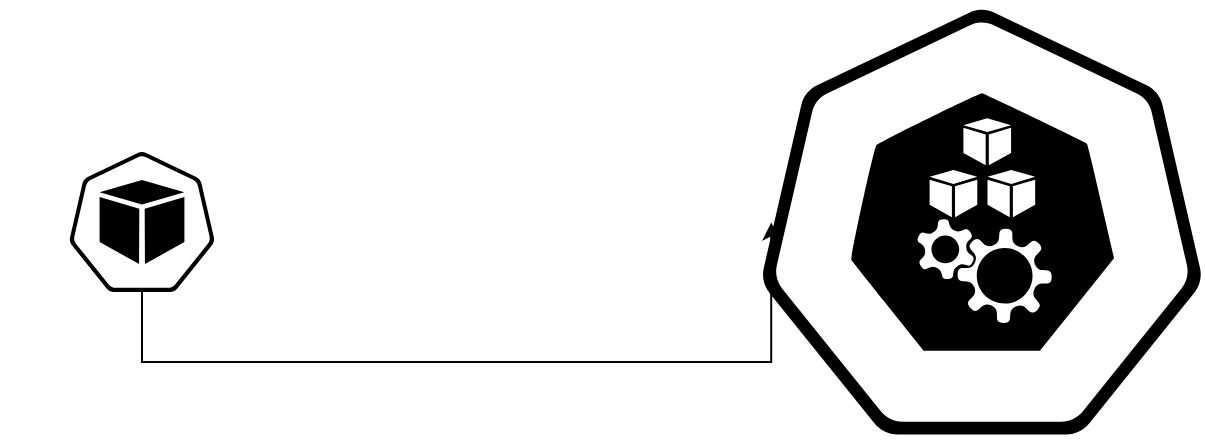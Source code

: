 <mxfile version="20.8.10" type="github"><diagram name="Page-1" id="fPb-mU0a2XyC5n4IUtj-"><mxGraphModel dx="1032" dy="2210" grid="1" gridSize="10" guides="1" tooltips="1" connect="1" arrows="1" fold="1" page="1" pageScale="1" pageWidth="850" pageHeight="1100" math="0" shadow="0"><root><mxCell id="0"/><mxCell id="1" parent="0"/><mxCell id="GF9TJM2S_NWTnQ3V3Qof-109" style="edgeStyle=orthogonalEdgeStyle;rounded=0;orthogonalLoop=1;jettySize=auto;html=1;entryX=0.021;entryY=0.501;entryDx=0;entryDy=0;entryPerimeter=0;" parent="1" source="GF9TJM2S_NWTnQ3V3Qof-7" target="GF9TJM2S_NWTnQ3V3Qof-8" edge="1"><mxGeometry relative="1" as="geometry"><Array as="points"><mxPoint x="130" y="-550"/><mxPoint x="445" y="-550"/></Array></mxGeometry></mxCell><mxCell id="GF9TJM2S_NWTnQ3V3Qof-7" value="" style="sketch=0;html=1;dashed=0;whitespace=wrap;points=[[0.005,0.63,0],[0.1,0.2,0],[0.9,0.2,0],[0.5,0,0],[0.995,0.63,0],[0.72,0.99,0],[0.5,1,0],[0.28,0.99,0]];verticalLabelPosition=bottom;align=center;verticalAlign=top;shape=mxgraph.kubernetes.icon;prIcon=pod;labelBackgroundColor=none;" parent="1" vertex="1"><mxGeometry x="60" y="-655" width="140" height="70" as="geometry"/></mxCell><mxCell id="GF9TJM2S_NWTnQ3V3Qof-8" value="" style="sketch=0;html=1;dashed=0;whitespace=wrap;points=[[0.005,0.63,0],[0.1,0.2,0],[0.9,0.2,0],[0.5,0,0],[0.995,0.63,0],[0.72,0.99,0],[0.5,1,0],[0.28,0.99,0]];verticalLabelPosition=bottom;align=center;verticalAlign=top;shape=mxgraph.kubernetes.icon;prIcon=node;labelBackgroundColor=none;" parent="1" vertex="1"><mxGeometry x="440" y="-730" width="220" height="220" as="geometry"/></mxCell></root></mxGraphModel></diagram></mxfile>